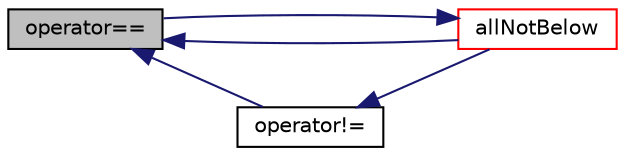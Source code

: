 digraph "operator=="
{
  bgcolor="transparent";
  edge [fontname="Helvetica",fontsize="10",labelfontname="Helvetica",labelfontsize="10"];
  node [fontname="Helvetica",fontsize="10",shape=record];
  rankdir="LR";
  Node1 [label="operator==",height=0.2,width=0.4,color="black", fillcolor="grey75", style="filled", fontcolor="black"];
  Node1 -> Node2 [dir="back",color="midnightblue",fontsize="10",style="solid",fontname="Helvetica"];
  Node2 [label="allNotBelow",height=0.2,width=0.4,color="red",URL="$a00326.html#a2428ff15ee9d1e0a955441aa1152851d"];
  Node2 -> Node1 [dir="back",color="midnightblue",fontsize="10",style="solid",fontname="Helvetica"];
  Node1 -> Node3 [dir="back",color="midnightblue",fontsize="10",style="solid",fontname="Helvetica"];
  Node3 [label="operator!=",height=0.2,width=0.4,color="black",URL="$a00326.html#af27bb2112f39ad1eb2ef50b597a95cee"];
  Node3 -> Node2 [dir="back",color="midnightblue",fontsize="10",style="solid",fontname="Helvetica"];
}
